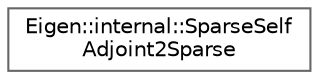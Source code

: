 digraph "类继承关系图"
{
 // LATEX_PDF_SIZE
  bgcolor="transparent";
  edge [fontname=Helvetica,fontsize=10,labelfontname=Helvetica,labelfontsize=10];
  node [fontname=Helvetica,fontsize=10,shape=box,height=0.2,width=0.4];
  rankdir="LR";
  Node0 [id="Node000000",label="Eigen::internal::SparseSelf\lAdjoint2Sparse",height=0.2,width=0.4,color="grey40", fillcolor="white", style="filled",URL="$struct_eigen_1_1internal_1_1_sparse_self_adjoint2_sparse.html",tooltip=" "];
}
